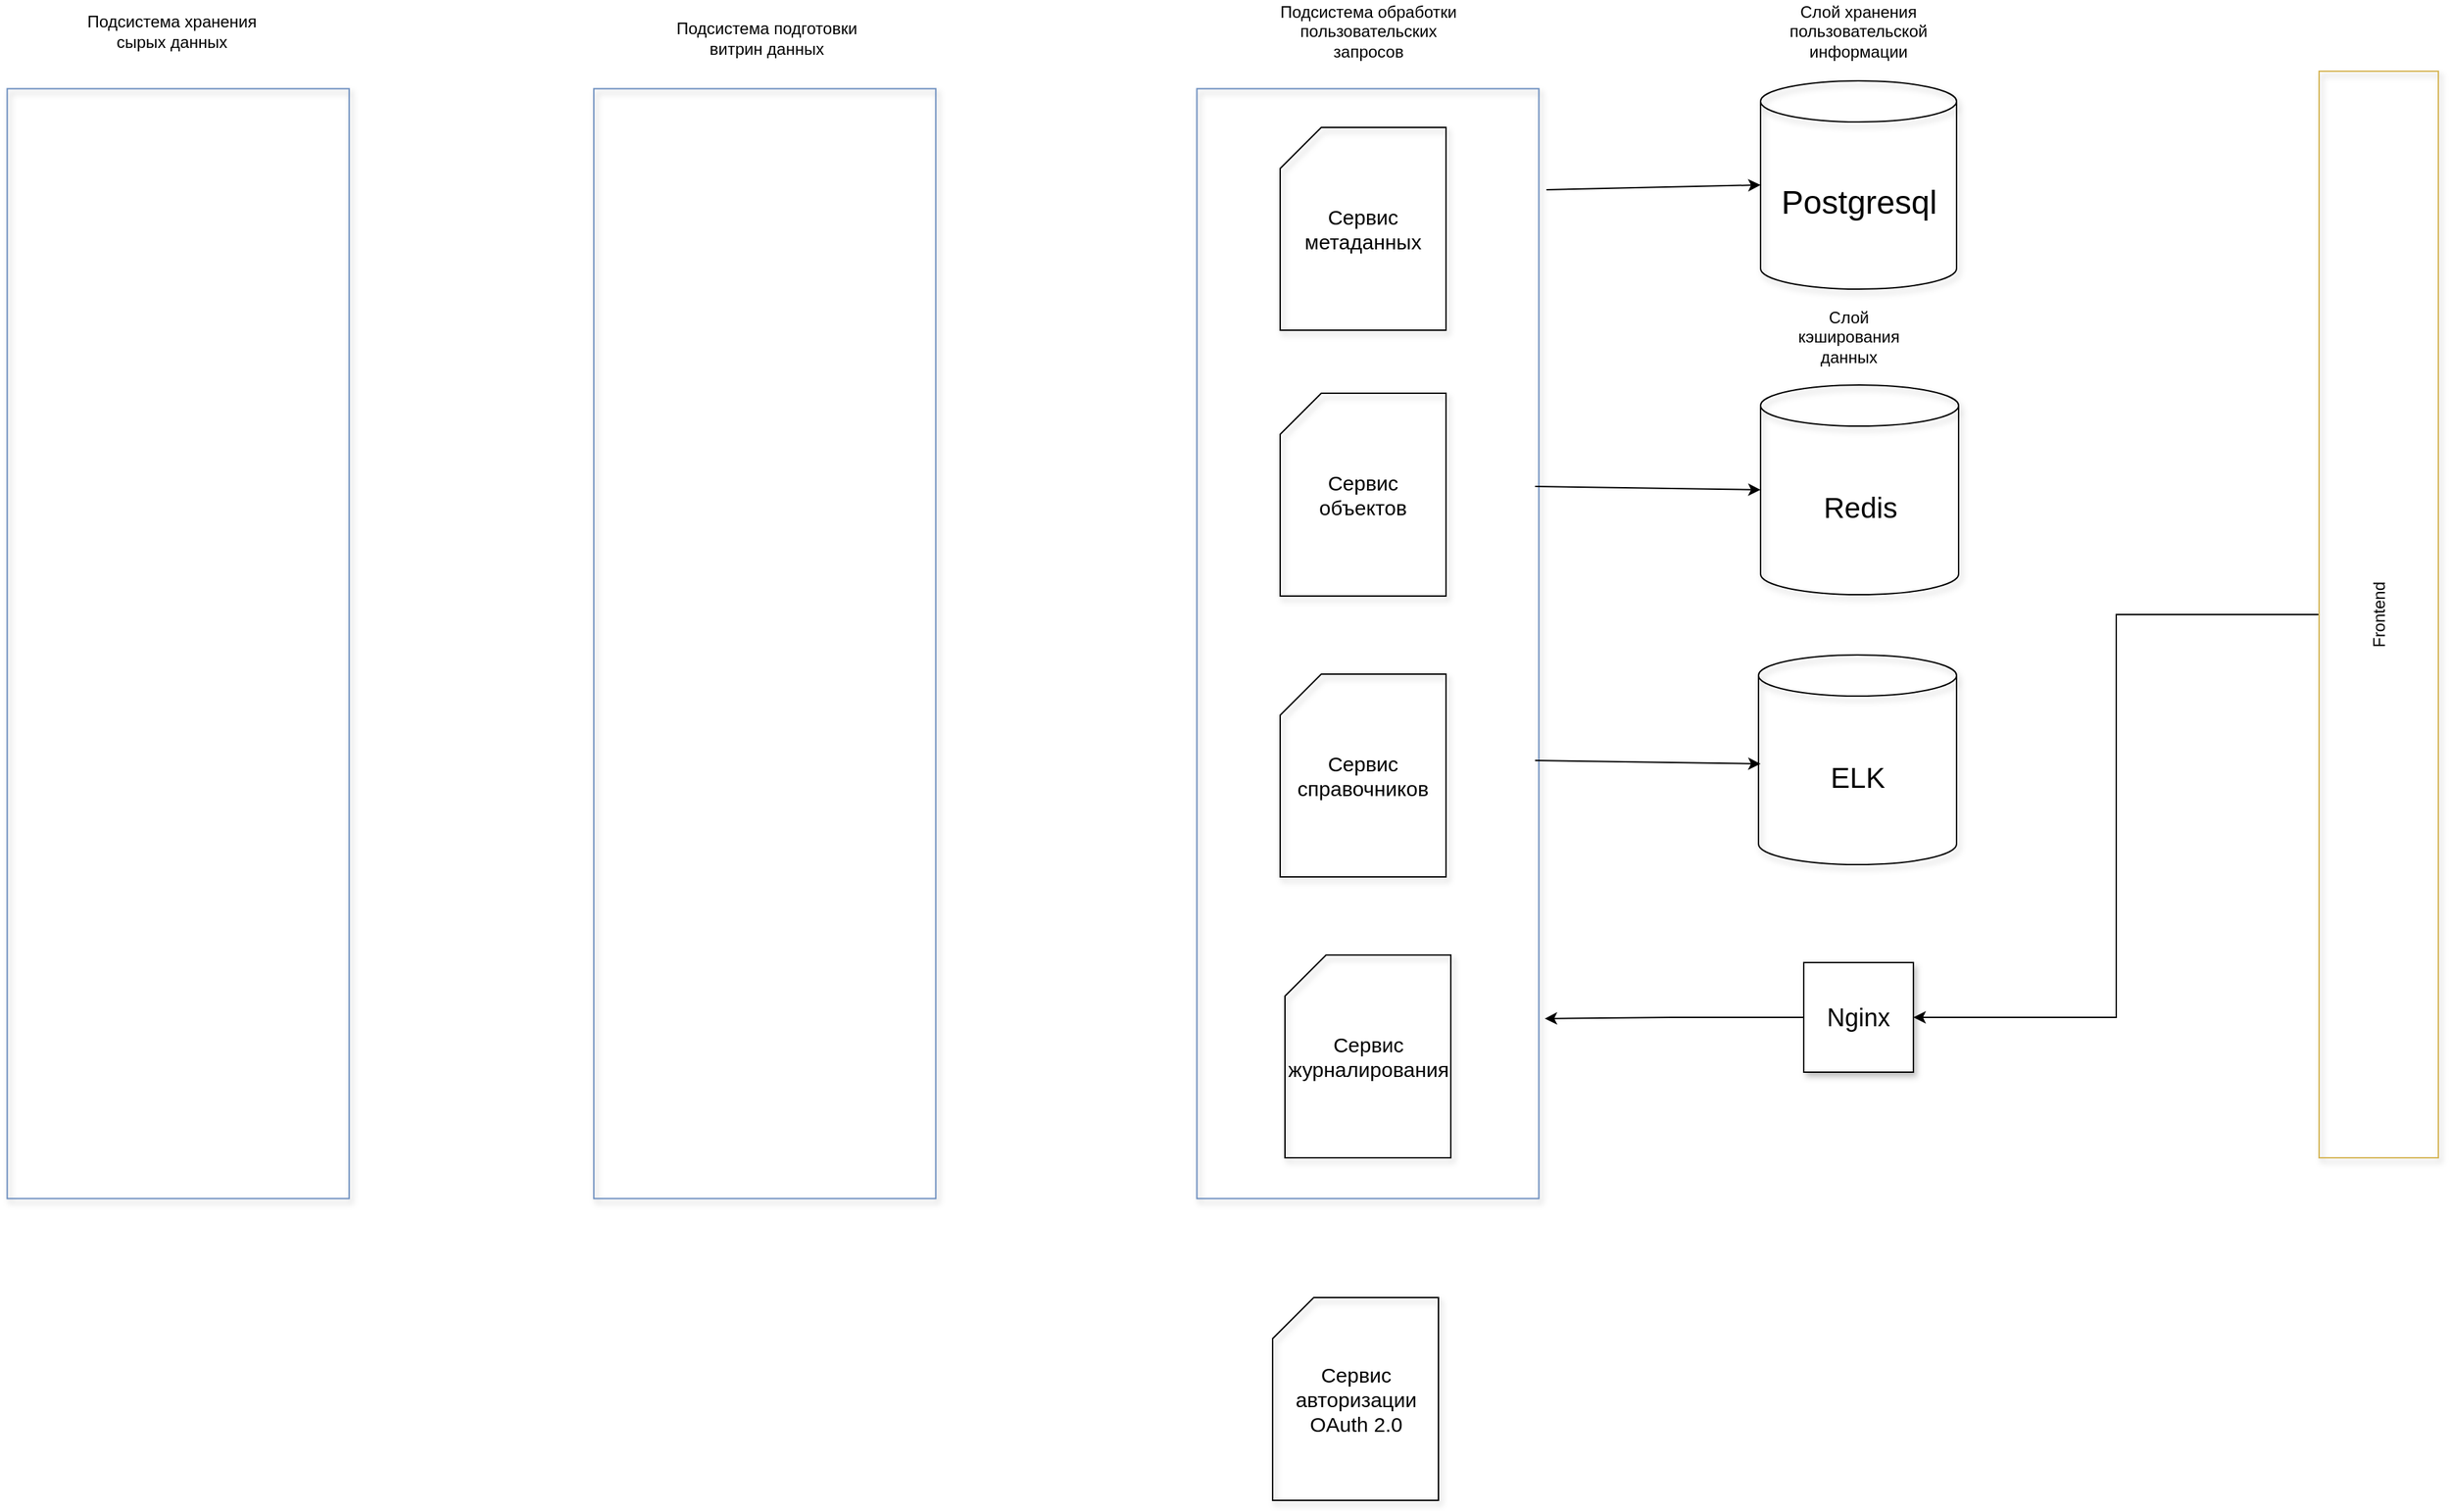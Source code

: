 <mxfile version="14.1.1" type="github">
  <diagram id="kEgPNVeuI4CAzyzKj0VG" name="Page-1">
    <mxGraphModel dx="3445" dy="2550" grid="0" gridSize="10" guides="1" tooltips="1" connect="1" arrows="1" fold="1" page="1" pageScale="1" pageWidth="850" pageHeight="1100" math="0" shadow="0">
      <root>
        <mxCell id="0" />
        <mxCell id="1" parent="0" />
        <mxCell id="nQS4915FL6vj4WGRiqd_-7" style="edgeStyle=orthogonalEdgeStyle;rounded=0;orthogonalLoop=1;jettySize=auto;html=1;exitX=0.5;exitY=0;exitDx=0;exitDy=0;entryX=1;entryY=0.5;entryDx=0;entryDy=0;" edge="1" parent="1" source="nQS4915FL6vj4WGRiqd_-4" target="nQS4915FL6vj4WGRiqd_-6">
          <mxGeometry relative="1" as="geometry" />
        </mxCell>
        <mxCell id="nQS4915FL6vj4WGRiqd_-4" value="Frontend" style="rounded=0;whiteSpace=wrap;html=1;rotation=-90;strokeColor=#d6b656;glass=0;shadow=1;fillColor=none;" vertex="1" parent="1">
          <mxGeometry x="610" y="152" width="793" height="87" as="geometry" />
        </mxCell>
        <mxCell id="nQS4915FL6vj4WGRiqd_-5" value="" style="rounded=0;whiteSpace=wrap;html=1;shadow=1;glass=0;rotation=90;align=center;strokeColor=#6c8ebf;perimeterSpacing=1;fillColor=none;" vertex="1" parent="1">
          <mxGeometry x="-136" y="92" width="810" height="249.5" as="geometry" />
        </mxCell>
        <mxCell id="nQS4915FL6vj4WGRiqd_-11" style="edgeStyle=orthogonalEdgeStyle;rounded=0;orthogonalLoop=1;jettySize=auto;html=1;entryX=0.837;entryY=-0.013;entryDx=0;entryDy=0;entryPerimeter=0;" edge="1" parent="1" source="nQS4915FL6vj4WGRiqd_-6" target="nQS4915FL6vj4WGRiqd_-5">
          <mxGeometry relative="1" as="geometry" />
        </mxCell>
        <mxCell id="nQS4915FL6vj4WGRiqd_-6" value="&lt;font style=&quot;font-size: 18px&quot;&gt;Nginx&lt;/font&gt;" style="whiteSpace=wrap;html=1;aspect=fixed;rounded=0;shadow=1;glass=0;" vertex="1" parent="1">
          <mxGeometry x="587" y="449.5" width="80" height="80" as="geometry" />
        </mxCell>
        <mxCell id="nQS4915FL6vj4WGRiqd_-9" value="Подсистема обработки &lt;br&gt;пользовательских &lt;br&gt;запросов" style="text;html=1;align=center;verticalAlign=middle;resizable=0;points=[];autosize=1;" vertex="1" parent="1">
          <mxGeometry x="199.5" y="-253" width="139" height="45" as="geometry" />
        </mxCell>
        <mxCell id="nQS4915FL6vj4WGRiqd_-13" value="Слой хранения пользовательской информации" style="text;html=1;strokeColor=none;fillColor=none;align=center;verticalAlign=middle;whiteSpace=wrap;rounded=0;shadow=1;glass=0;" vertex="1" parent="1">
          <mxGeometry x="607" y="-240.5" width="40" height="20" as="geometry" />
        </mxCell>
        <mxCell id="nQS4915FL6vj4WGRiqd_-14" value="&lt;font style=&quot;font-size: 24px&quot;&gt;Postgresql&lt;/font&gt;" style="shape=cylinder3;whiteSpace=wrap;html=1;boundedLbl=1;backgroundOutline=1;size=15;rounded=0;shadow=1;glass=0;fillColor=none;" vertex="1" parent="1">
          <mxGeometry x="555.5" y="-194" width="143" height="152" as="geometry" />
        </mxCell>
        <mxCell id="nQS4915FL6vj4WGRiqd_-17" value="" style="endArrow=classic;html=1;exitX=0.092;exitY=-0.018;exitDx=0;exitDy=0;exitPerimeter=0;entryX=0;entryY=0.5;entryDx=0;entryDy=0;entryPerimeter=0;" edge="1" parent="1" source="nQS4915FL6vj4WGRiqd_-5" target="nQS4915FL6vj4WGRiqd_-14">
          <mxGeometry width="50" height="50" relative="1" as="geometry">
            <mxPoint x="421" y="176" as="sourcePoint" />
            <mxPoint x="556" y="-54" as="targetPoint" />
          </mxGeometry>
        </mxCell>
        <mxCell id="nQS4915FL6vj4WGRiqd_-19" value="&lt;font style=&quot;font-size: 21px&quot;&gt;Redis&lt;/font&gt;" style="shape=cylinder3;whiteSpace=wrap;html=1;boundedLbl=1;backgroundOutline=1;size=15;rounded=0;shadow=1;glass=0;fillColor=none;" vertex="1" parent="1">
          <mxGeometry x="555.5" y="28" width="144.5" height="153" as="geometry" />
        </mxCell>
        <mxCell id="nQS4915FL6vj4WGRiqd_-21" value="Слой кэширования данных" style="text;html=1;strokeColor=none;fillColor=none;align=center;verticalAlign=middle;whiteSpace=wrap;rounded=0;shadow=1;glass=0;" vertex="1" parent="1">
          <mxGeometry x="600" y="-17" width="40" height="20" as="geometry" />
        </mxCell>
        <mxCell id="nQS4915FL6vj4WGRiqd_-29" value="&lt;font style=&quot;font-size: 15px&quot;&gt;Сервис метаданных&lt;/font&gt;" style="shape=card;whiteSpace=wrap;html=1;rounded=0;shadow=1;glass=0;fillColor=none;" vertex="1" parent="1">
          <mxGeometry x="205" y="-160" width="121" height="148" as="geometry" />
        </mxCell>
        <mxCell id="nQS4915FL6vj4WGRiqd_-30" value="&lt;font style=&quot;font-size: 15px&quot;&gt;Сервис объектов&lt;/font&gt;" style="shape=card;whiteSpace=wrap;html=1;rounded=0;shadow=1;glass=0;fillColor=none;" vertex="1" parent="1">
          <mxGeometry x="205" y="34" width="121" height="148" as="geometry" />
        </mxCell>
        <mxCell id="nQS4915FL6vj4WGRiqd_-31" value="&lt;font style=&quot;font-size: 15px&quot;&gt;Сервис справочников&lt;/font&gt;" style="shape=card;whiteSpace=wrap;html=1;rounded=0;shadow=1;glass=0;fillColor=none;" vertex="1" parent="1">
          <mxGeometry x="205" y="239" width="121" height="148" as="geometry" />
        </mxCell>
        <mxCell id="nQS4915FL6vj4WGRiqd_-32" value="&lt;font style=&quot;font-size: 15px&quot;&gt;Сервис журналирования&lt;/font&gt;" style="shape=card;whiteSpace=wrap;html=1;rounded=0;shadow=1;glass=0;fillColor=none;" vertex="1" parent="1">
          <mxGeometry x="208.5" y="444" width="121" height="148" as="geometry" />
        </mxCell>
        <mxCell id="nQS4915FL6vj4WGRiqd_-33" style="edgeStyle=orthogonalEdgeStyle;rounded=0;orthogonalLoop=1;jettySize=auto;html=1;exitX=0.5;exitY=1;exitDx=0;exitDy=0;exitPerimeter=0;" edge="1" parent="1" source="nQS4915FL6vj4WGRiqd_-29" target="nQS4915FL6vj4WGRiqd_-29">
          <mxGeometry relative="1" as="geometry" />
        </mxCell>
        <mxCell id="nQS4915FL6vj4WGRiqd_-34" value="" style="endArrow=classic;html=1;entryX=0;entryY=0.5;entryDx=0;entryDy=0;entryPerimeter=0;" edge="1" parent="1" target="nQS4915FL6vj4WGRiqd_-19">
          <mxGeometry width="50" height="50" relative="1" as="geometry">
            <mxPoint x="391" y="102" as="sourcePoint" />
            <mxPoint x="467" y="223" as="targetPoint" />
          </mxGeometry>
        </mxCell>
        <mxCell id="nQS4915FL6vj4WGRiqd_-36" value="&lt;span style=&quot;font-size: 21px&quot;&gt;ELK&lt;/span&gt;" style="shape=cylinder3;whiteSpace=wrap;html=1;boundedLbl=1;backgroundOutline=1;size=15;rounded=0;shadow=1;glass=0;fillColor=none;" vertex="1" parent="1">
          <mxGeometry x="554" y="225" width="144.5" height="153" as="geometry" />
        </mxCell>
        <mxCell id="nQS4915FL6vj4WGRiqd_-37" value="" style="endArrow=classic;html=1;entryX=0;entryY=0.5;entryDx=0;entryDy=0;entryPerimeter=0;" edge="1" parent="1">
          <mxGeometry width="50" height="50" relative="1" as="geometry">
            <mxPoint x="391" y="302" as="sourcePoint" />
            <mxPoint x="555.5" y="304.5" as="targetPoint" />
          </mxGeometry>
        </mxCell>
        <mxCell id="nQS4915FL6vj4WGRiqd_-38" value="&lt;font style=&quot;font-size: 15px&quot;&gt;Сервис авторизации OAuth 2.0&lt;/font&gt;" style="shape=card;whiteSpace=wrap;html=1;rounded=0;shadow=1;glass=0;fillColor=none;" vertex="1" parent="1">
          <mxGeometry x="199.5" y="694" width="121" height="148" as="geometry" />
        </mxCell>
        <mxCell id="nQS4915FL6vj4WGRiqd_-39" value="" style="rounded=0;whiteSpace=wrap;html=1;shadow=1;glass=0;rotation=90;align=center;strokeColor=#6c8ebf;perimeterSpacing=1;fillColor=none;" vertex="1" parent="1">
          <mxGeometry x="-576" y="92" width="810" height="249.5" as="geometry" />
        </mxCell>
        <mxCell id="nQS4915FL6vj4WGRiqd_-40" value="Подсистема подготовки &lt;br&gt;витрин данных" style="text;html=1;align=center;verticalAlign=middle;resizable=0;points=[];autosize=1;" vertex="1" parent="1">
          <mxGeometry x="-241.5" y="-241" width="142" height="31" as="geometry" />
        </mxCell>
        <mxCell id="nQS4915FL6vj4WGRiqd_-41" value="" style="rounded=0;whiteSpace=wrap;html=1;shadow=1;glass=0;rotation=90;align=center;strokeColor=#6c8ebf;perimeterSpacing=1;fillColor=none;" vertex="1" parent="1">
          <mxGeometry x="-1004" y="92" width="810" height="249.5" as="geometry" />
        </mxCell>
        <mxCell id="nQS4915FL6vj4WGRiqd_-42" value="Подсистема хранения &lt;br&gt;сырых данных" style="text;html=1;align=center;verticalAlign=middle;resizable=0;points=[];autosize=1;" vertex="1" parent="1">
          <mxGeometry x="-671" y="-245.5" width="133" height="31" as="geometry" />
        </mxCell>
      </root>
    </mxGraphModel>
  </diagram>
</mxfile>
